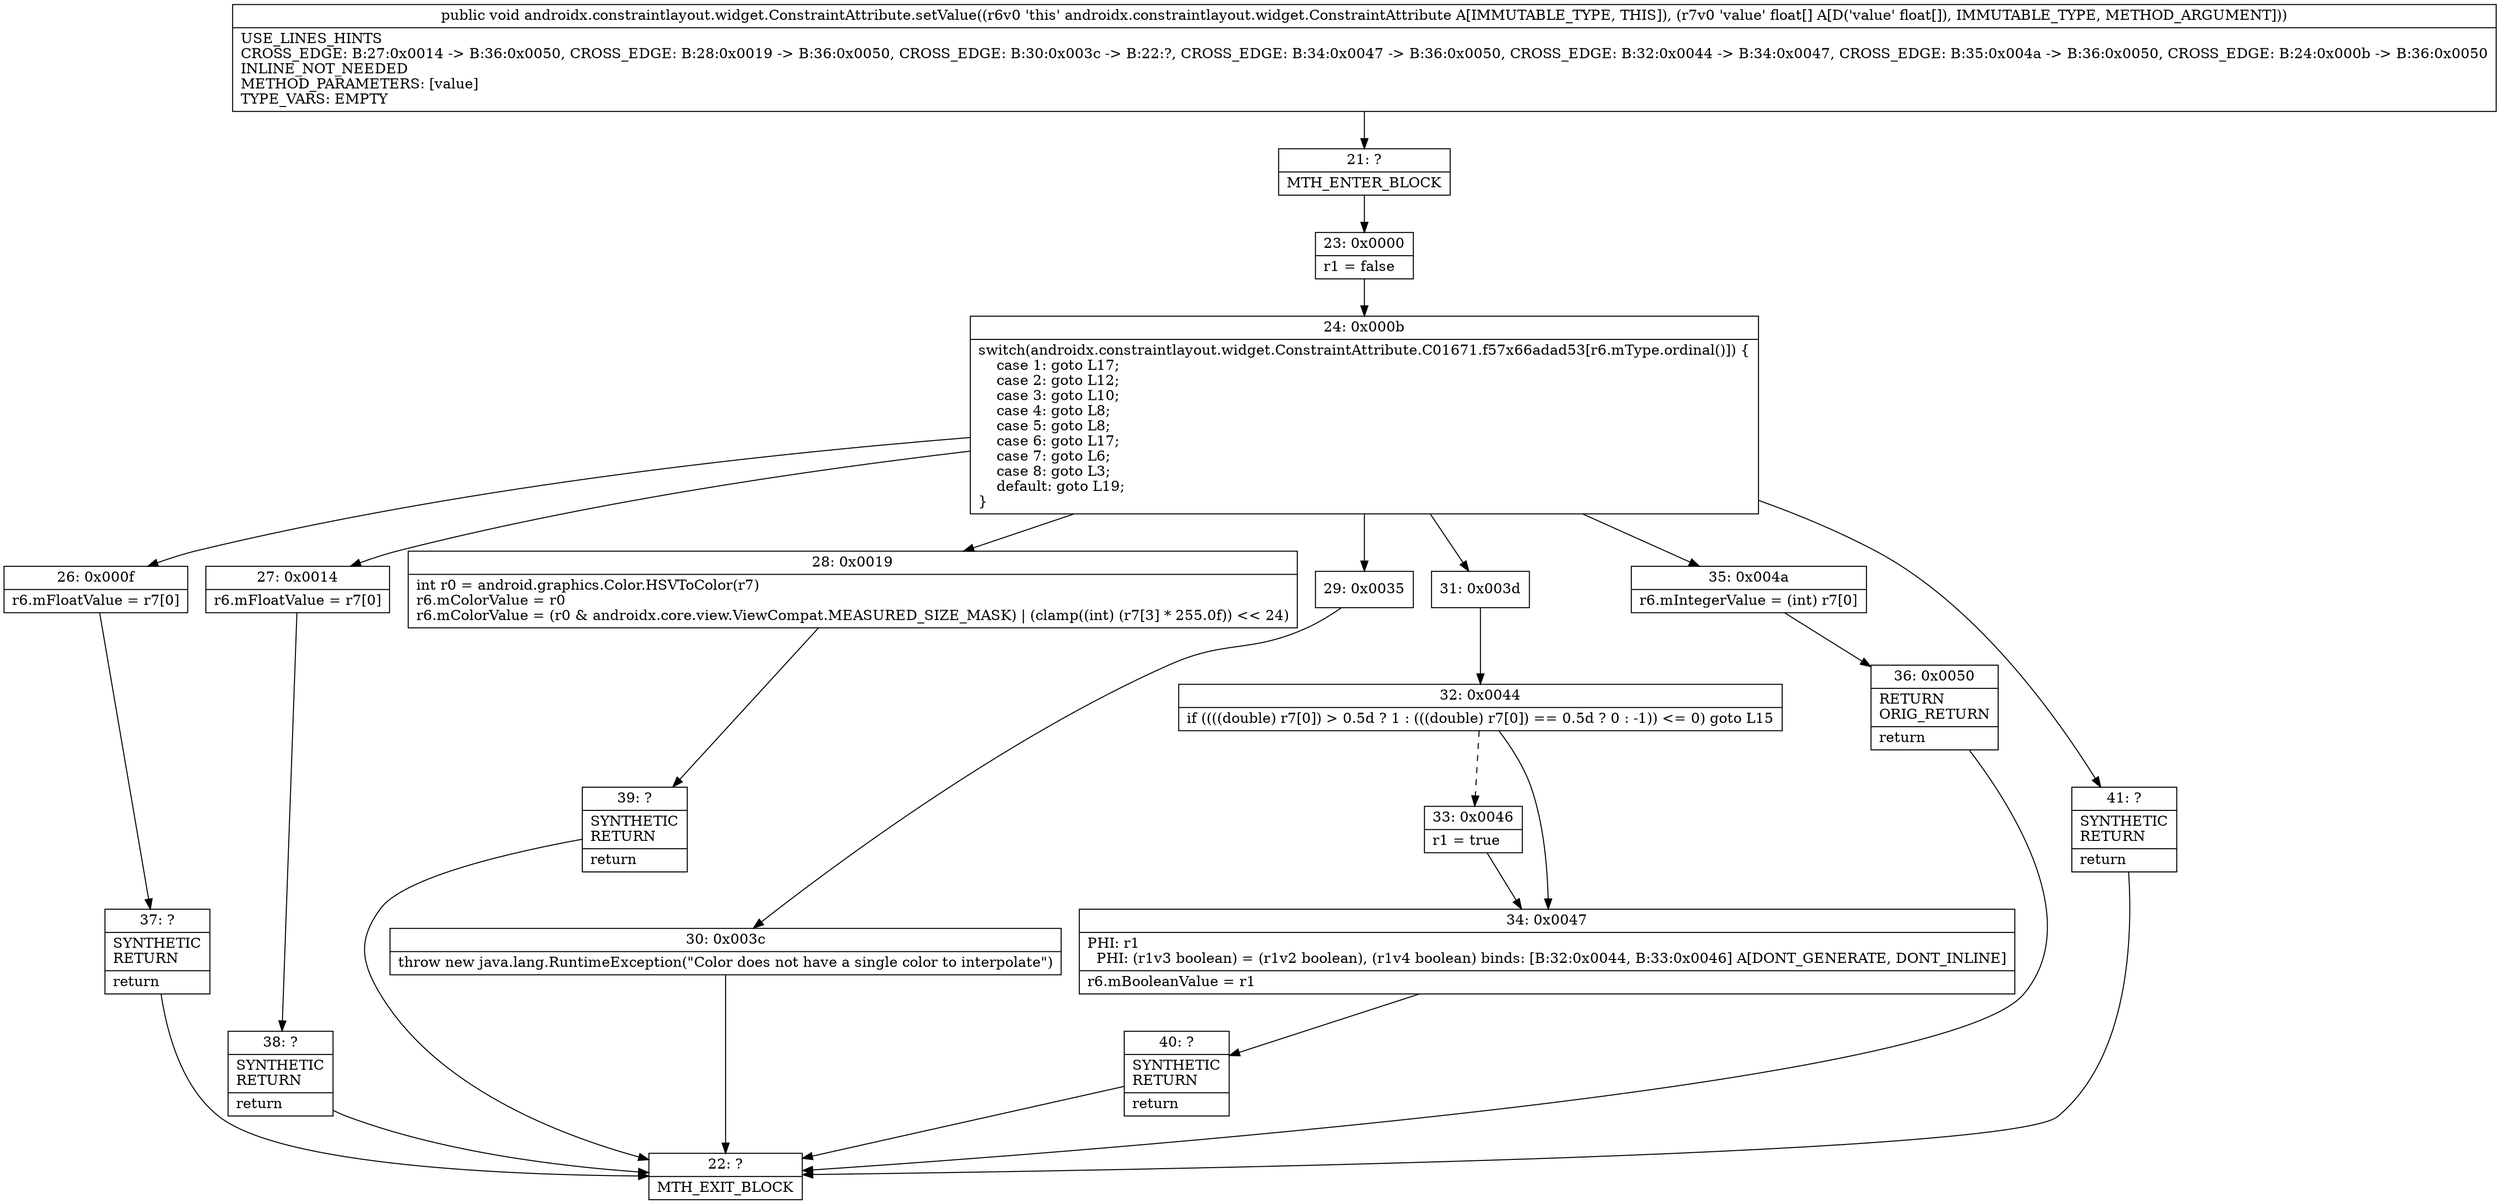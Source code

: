 digraph "CFG forandroidx.constraintlayout.widget.ConstraintAttribute.setValue([F)V" {
Node_21 [shape=record,label="{21\:\ ?|MTH_ENTER_BLOCK\l}"];
Node_23 [shape=record,label="{23\:\ 0x0000|r1 = false\l}"];
Node_24 [shape=record,label="{24\:\ 0x000b|switch(androidx.constraintlayout.widget.ConstraintAttribute.C01671.f57x66adad53[r6.mType.ordinal()]) \{\l    case 1: goto L17;\l    case 2: goto L12;\l    case 3: goto L10;\l    case 4: goto L8;\l    case 5: goto L8;\l    case 6: goto L17;\l    case 7: goto L6;\l    case 8: goto L3;\l    default: goto L19;\l\}\l}"];
Node_26 [shape=record,label="{26\:\ 0x000f|r6.mFloatValue = r7[0]\l}"];
Node_37 [shape=record,label="{37\:\ ?|SYNTHETIC\lRETURN\l|return\l}"];
Node_22 [shape=record,label="{22\:\ ?|MTH_EXIT_BLOCK\l}"];
Node_27 [shape=record,label="{27\:\ 0x0014|r6.mFloatValue = r7[0]\l}"];
Node_38 [shape=record,label="{38\:\ ?|SYNTHETIC\lRETURN\l|return\l}"];
Node_28 [shape=record,label="{28\:\ 0x0019|int r0 = android.graphics.Color.HSVToColor(r7)\lr6.mColorValue = r0\lr6.mColorValue = (r0 & androidx.core.view.ViewCompat.MEASURED_SIZE_MASK) \| (clamp((int) (r7[3] * 255.0f)) \<\< 24)\l}"];
Node_39 [shape=record,label="{39\:\ ?|SYNTHETIC\lRETURN\l|return\l}"];
Node_29 [shape=record,label="{29\:\ 0x0035}"];
Node_30 [shape=record,label="{30\:\ 0x003c|throw new java.lang.RuntimeException(\"Color does not have a single color to interpolate\")\l}"];
Node_31 [shape=record,label="{31\:\ 0x003d}"];
Node_32 [shape=record,label="{32\:\ 0x0044|if ((((double) r7[0]) \> 0.5d ? 1 : (((double) r7[0]) == 0.5d ? 0 : \-1)) \<= 0) goto L15\l}"];
Node_33 [shape=record,label="{33\:\ 0x0046|r1 = true\l}"];
Node_34 [shape=record,label="{34\:\ 0x0047|PHI: r1 \l  PHI: (r1v3 boolean) = (r1v2 boolean), (r1v4 boolean) binds: [B:32:0x0044, B:33:0x0046] A[DONT_GENERATE, DONT_INLINE]\l|r6.mBooleanValue = r1\l}"];
Node_40 [shape=record,label="{40\:\ ?|SYNTHETIC\lRETURN\l|return\l}"];
Node_35 [shape=record,label="{35\:\ 0x004a|r6.mIntegerValue = (int) r7[0]\l}"];
Node_36 [shape=record,label="{36\:\ 0x0050|RETURN\lORIG_RETURN\l|return\l}"];
Node_41 [shape=record,label="{41\:\ ?|SYNTHETIC\lRETURN\l|return\l}"];
MethodNode[shape=record,label="{public void androidx.constraintlayout.widget.ConstraintAttribute.setValue((r6v0 'this' androidx.constraintlayout.widget.ConstraintAttribute A[IMMUTABLE_TYPE, THIS]), (r7v0 'value' float[] A[D('value' float[]), IMMUTABLE_TYPE, METHOD_ARGUMENT]))  | USE_LINES_HINTS\lCROSS_EDGE: B:27:0x0014 \-\> B:36:0x0050, CROSS_EDGE: B:28:0x0019 \-\> B:36:0x0050, CROSS_EDGE: B:30:0x003c \-\> B:22:?, CROSS_EDGE: B:34:0x0047 \-\> B:36:0x0050, CROSS_EDGE: B:32:0x0044 \-\> B:34:0x0047, CROSS_EDGE: B:35:0x004a \-\> B:36:0x0050, CROSS_EDGE: B:24:0x000b \-\> B:36:0x0050\lINLINE_NOT_NEEDED\lMETHOD_PARAMETERS: [value]\lTYPE_VARS: EMPTY\l}"];
MethodNode -> Node_21;Node_21 -> Node_23;
Node_23 -> Node_24;
Node_24 -> Node_26;
Node_24 -> Node_27;
Node_24 -> Node_28;
Node_24 -> Node_29;
Node_24 -> Node_31;
Node_24 -> Node_35;
Node_24 -> Node_41;
Node_26 -> Node_37;
Node_37 -> Node_22;
Node_27 -> Node_38;
Node_38 -> Node_22;
Node_28 -> Node_39;
Node_39 -> Node_22;
Node_29 -> Node_30;
Node_30 -> Node_22;
Node_31 -> Node_32;
Node_32 -> Node_33[style=dashed];
Node_32 -> Node_34;
Node_33 -> Node_34;
Node_34 -> Node_40;
Node_40 -> Node_22;
Node_35 -> Node_36;
Node_36 -> Node_22;
Node_41 -> Node_22;
}

